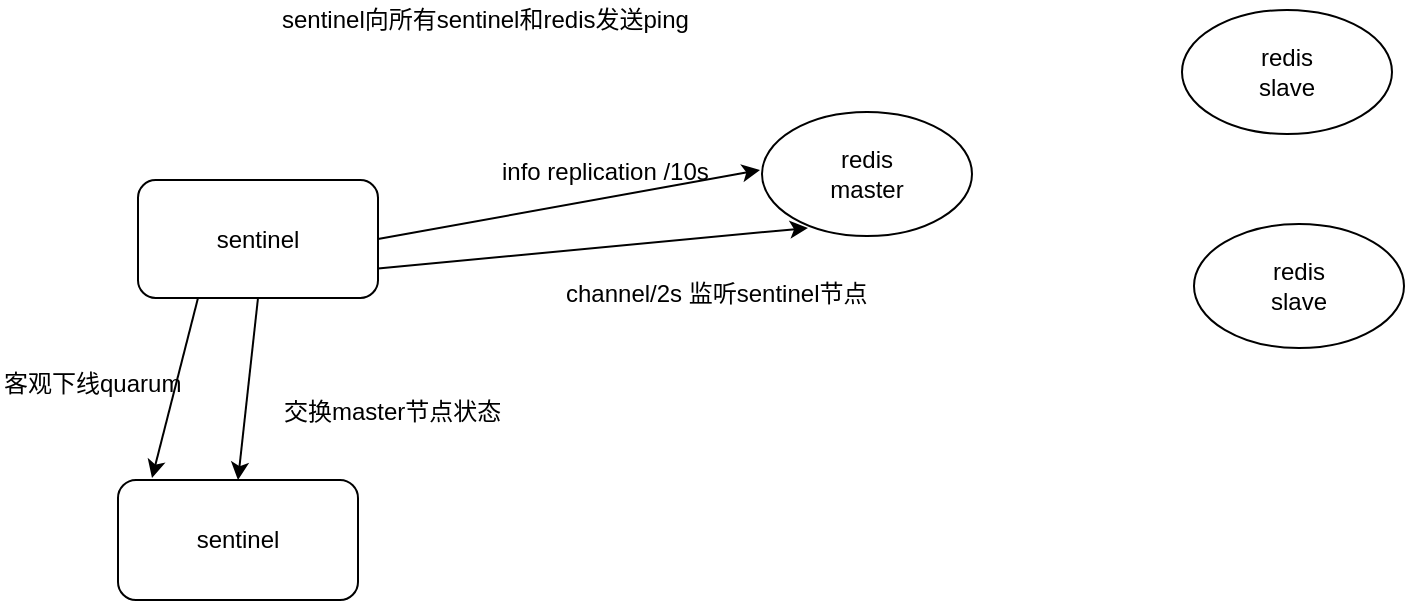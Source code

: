 <mxfile version="12.2.6" type="github" pages="1">
  <diagram id="DZkcl5uELrtVRS4WrYOl" name="Page-1">
    <mxGraphModel dx="932" dy="541" grid="0" gridSize="10" guides="1" tooltips="1" connect="1" arrows="1" fold="1" page="0" pageScale="1" pageWidth="827" pageHeight="1169" math="0" shadow="0">
      <root>
        <mxCell id="0"/>
        <mxCell id="1" parent="0"/>
        <mxCell id="1AgZTkbqDzkzqkfSQEco-7" style="edgeStyle=none;rounded=0;orthogonalLoop=1;jettySize=auto;html=1;exitX=1;exitY=0.5;exitDx=0;exitDy=0;" edge="1" parent="1" source="1AgZTkbqDzkzqkfSQEco-1">
          <mxGeometry relative="1" as="geometry">
            <mxPoint x="438" y="137" as="targetPoint"/>
          </mxGeometry>
        </mxCell>
        <mxCell id="1AgZTkbqDzkzqkfSQEco-10" style="edgeStyle=none;rounded=0;orthogonalLoop=1;jettySize=auto;html=1;exitX=1;exitY=0.75;exitDx=0;exitDy=0;entryX=0.219;entryY=0.935;entryDx=0;entryDy=0;entryPerimeter=0;" edge="1" parent="1" source="1AgZTkbqDzkzqkfSQEco-1" target="1AgZTkbqDzkzqkfSQEco-2">
          <mxGeometry relative="1" as="geometry"/>
        </mxCell>
        <mxCell id="1AgZTkbqDzkzqkfSQEco-12" style="edgeStyle=none;rounded=0;orthogonalLoop=1;jettySize=auto;html=1;exitX=0.5;exitY=1;exitDx=0;exitDy=0;entryX=0.5;entryY=0;entryDx=0;entryDy=0;" edge="1" parent="1" source="1AgZTkbqDzkzqkfSQEco-1" target="1AgZTkbqDzkzqkfSQEco-9">
          <mxGeometry relative="1" as="geometry"/>
        </mxCell>
        <mxCell id="1AgZTkbqDzkzqkfSQEco-15" style="edgeStyle=none;rounded=0;orthogonalLoop=1;jettySize=auto;html=1;exitX=0.25;exitY=1;exitDx=0;exitDy=0;" edge="1" parent="1" source="1AgZTkbqDzkzqkfSQEco-1">
          <mxGeometry relative="1" as="geometry">
            <mxPoint x="134" y="291" as="targetPoint"/>
          </mxGeometry>
        </mxCell>
        <mxCell id="1AgZTkbqDzkzqkfSQEco-1" value="sentinel" style="rounded=1;whiteSpace=wrap;html=1;" vertex="1" parent="1">
          <mxGeometry x="127" y="142" width="120" height="59" as="geometry"/>
        </mxCell>
        <mxCell id="1AgZTkbqDzkzqkfSQEco-2" value="redis&lt;br&gt;master" style="ellipse;whiteSpace=wrap;html=1;" vertex="1" parent="1">
          <mxGeometry x="439" y="108" width="105" height="62" as="geometry"/>
        </mxCell>
        <mxCell id="1AgZTkbqDzkzqkfSQEco-4" value="redis&lt;br&gt;slave" style="ellipse;whiteSpace=wrap;html=1;" vertex="1" parent="1">
          <mxGeometry x="649" y="57" width="105" height="62" as="geometry"/>
        </mxCell>
        <mxCell id="1AgZTkbqDzkzqkfSQEco-5" value="redis&lt;br&gt;slave" style="ellipse;whiteSpace=wrap;html=1;" vertex="1" parent="1">
          <mxGeometry x="655" y="164" width="105" height="62" as="geometry"/>
        </mxCell>
        <mxCell id="1AgZTkbqDzkzqkfSQEco-8" value="info replication /10s" style="text;html=1;resizable=0;points=[];autosize=1;align=left;verticalAlign=top;spacingTop=-4;" vertex="1" parent="1">
          <mxGeometry x="307" y="128" width="113" height="14" as="geometry"/>
        </mxCell>
        <mxCell id="1AgZTkbqDzkzqkfSQEco-9" value="sentinel" style="rounded=1;whiteSpace=wrap;html=1;" vertex="1" parent="1">
          <mxGeometry x="117" y="292" width="120" height="60" as="geometry"/>
        </mxCell>
        <mxCell id="1AgZTkbqDzkzqkfSQEco-11" value="channel/2s 监听sentinel节点" style="text;html=1;resizable=0;points=[];autosize=1;align=left;verticalAlign=top;spacingTop=-4;" vertex="1" parent="1">
          <mxGeometry x="339" y="189" width="161" height="14" as="geometry"/>
        </mxCell>
        <mxCell id="1AgZTkbqDzkzqkfSQEco-13" value="交换master节点状态" style="text;html=1;resizable=0;points=[];autosize=1;align=left;verticalAlign=top;spacingTop=-4;" vertex="1" parent="1">
          <mxGeometry x="198" y="248" width="119" height="14" as="geometry"/>
        </mxCell>
        <mxCell id="1AgZTkbqDzkzqkfSQEco-14" value="sentinel向所有sentinel和redis发送ping" style="text;html=1;resizable=0;points=[];autosize=1;align=left;verticalAlign=top;spacingTop=-4;" vertex="1" parent="1">
          <mxGeometry x="197" y="52" width="213" height="14" as="geometry"/>
        </mxCell>
        <mxCell id="1AgZTkbqDzkzqkfSQEco-16" value="客观下线quarum" style="text;html=1;resizable=0;points=[];autosize=1;align=left;verticalAlign=top;spacingTop=-4;" vertex="1" parent="1">
          <mxGeometry x="58" y="234" width="99" height="14" as="geometry"/>
        </mxCell>
      </root>
    </mxGraphModel>
  </diagram>
</mxfile>
